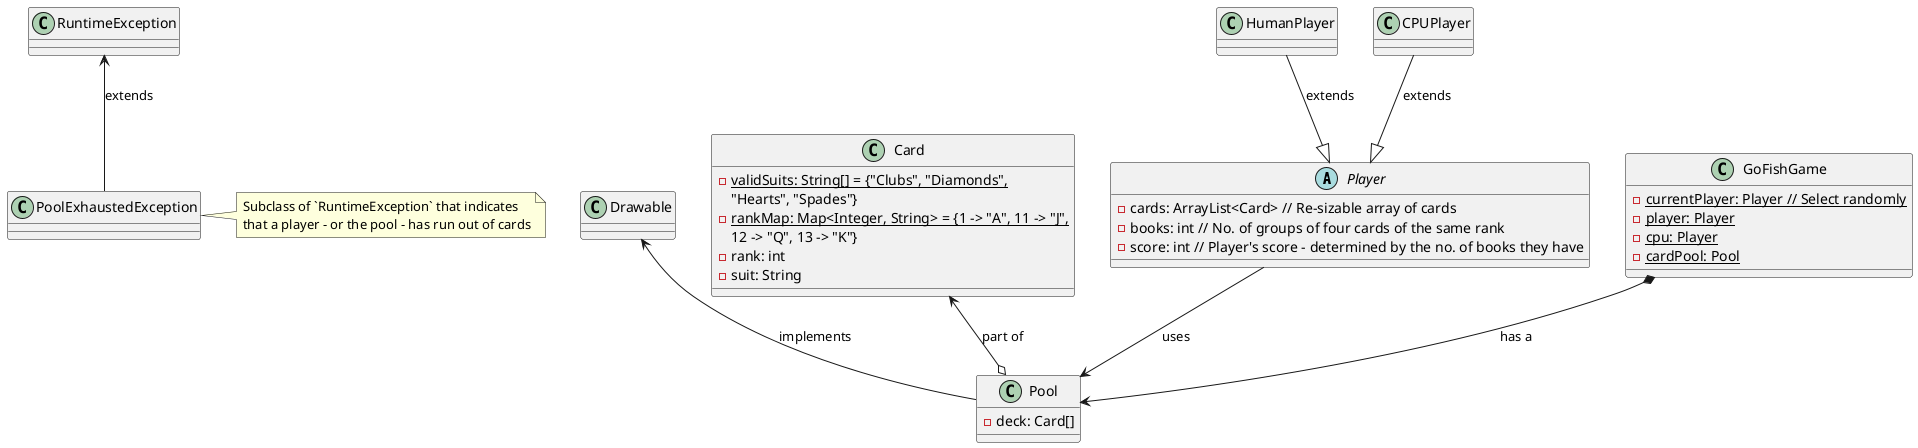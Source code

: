 @startuml GoFishGame

' note top of Game
'     "Go Fish simulation for two players"
' end note

abstract class Player {
    - cards: ArrayList<Card> // Re-sizable array of cards
    - books: int // No. of groups of four cards of the same rank
    - score: int // Player's score - determined by the no. of books they have
}

class HumanPlayer {

}

class CPUPlayer {

}

class GoFishGame {
    - {static} currentPlayer: Player // Select randomly
    - {static} player: Player
    - {static} cpu: Player
    - {static} cardPool: Pool
}

class Pool {
    - deck: Card[]
}

' note right of Pool
'     "Represents the deck of available cards"
' end note

class Card {
    - {static} validSuits: String[] = {"Clubs", "Diamonds", 
    "Hearts", "Spades"}
    - {static} rankMap: Map<Integer, String> = {1 -> "A", 11 -> "J", 
    12 -> "Q", 13 -> "K"}
    - rank: int
    - suit: String
}

class Card {
}

class PoolExhaustedException {

}

note right of PoolExhaustedException
    Subclass of `RuntimeException` that indicates
    that a player - or the pool - has run out of cards
end note

HumanPlayer --|> Player: extends
CPUPlayer --|> Player: extends
Player --> Pool: uses
Pool o-up-> Card: part of
GoFishGame *--> Pool: has a
Pool -up-> Drawable: implements
PoolExhaustedException -up-> RuntimeException: extends

@enduml